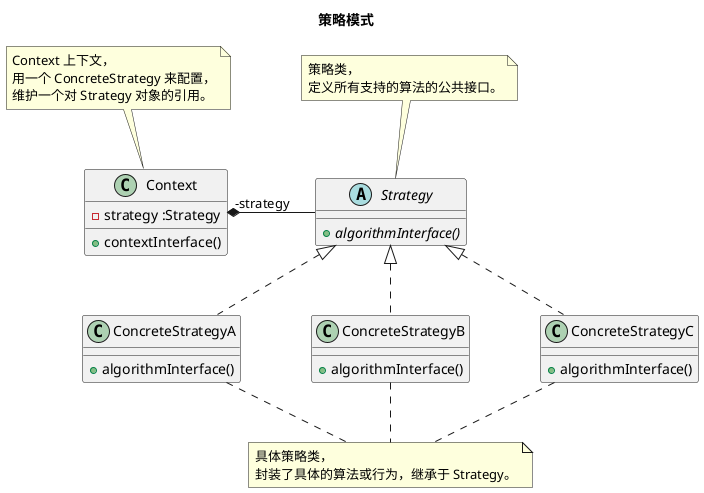 @startuml
skinparam nodesep 70

title <b>策略模式</b>

class Context {
  - strategy :Strategy
  + contextInterface()
}
note top: Context 上下文，\n用一个 ConcreteStrategy 来配置，\n维护一个对 Strategy 对象的引用。

abstract class Strategy {
  + {abstract} algorithmInterface()
}
note top: 策略类，\n定义所有支持的算法的公共接口。

class ConcreteStrategyA {
  + algorithmInterface()
}

class ConcreteStrategyB {
  + algorithmInterface()
}

class ConcreteStrategyC {
  + algorithmInterface()
}

Context "-strategy" *-right- Strategy

' 这里的"实现"也可以是"继承"。不必太拘泥形式。
Strategy <|.. ConcreteStrategyA
Strategy <|.. ConcreteStrategyB
Strategy <|.. ConcreteStrategyC


note "具体策略类，\n封装了具体的算法或行为，继承于 Strategy。" as scn
ConcreteStrategyA .. scn
ConcreteStrategyB .. scn
ConcreteStrategyC .. scn

@enduml
